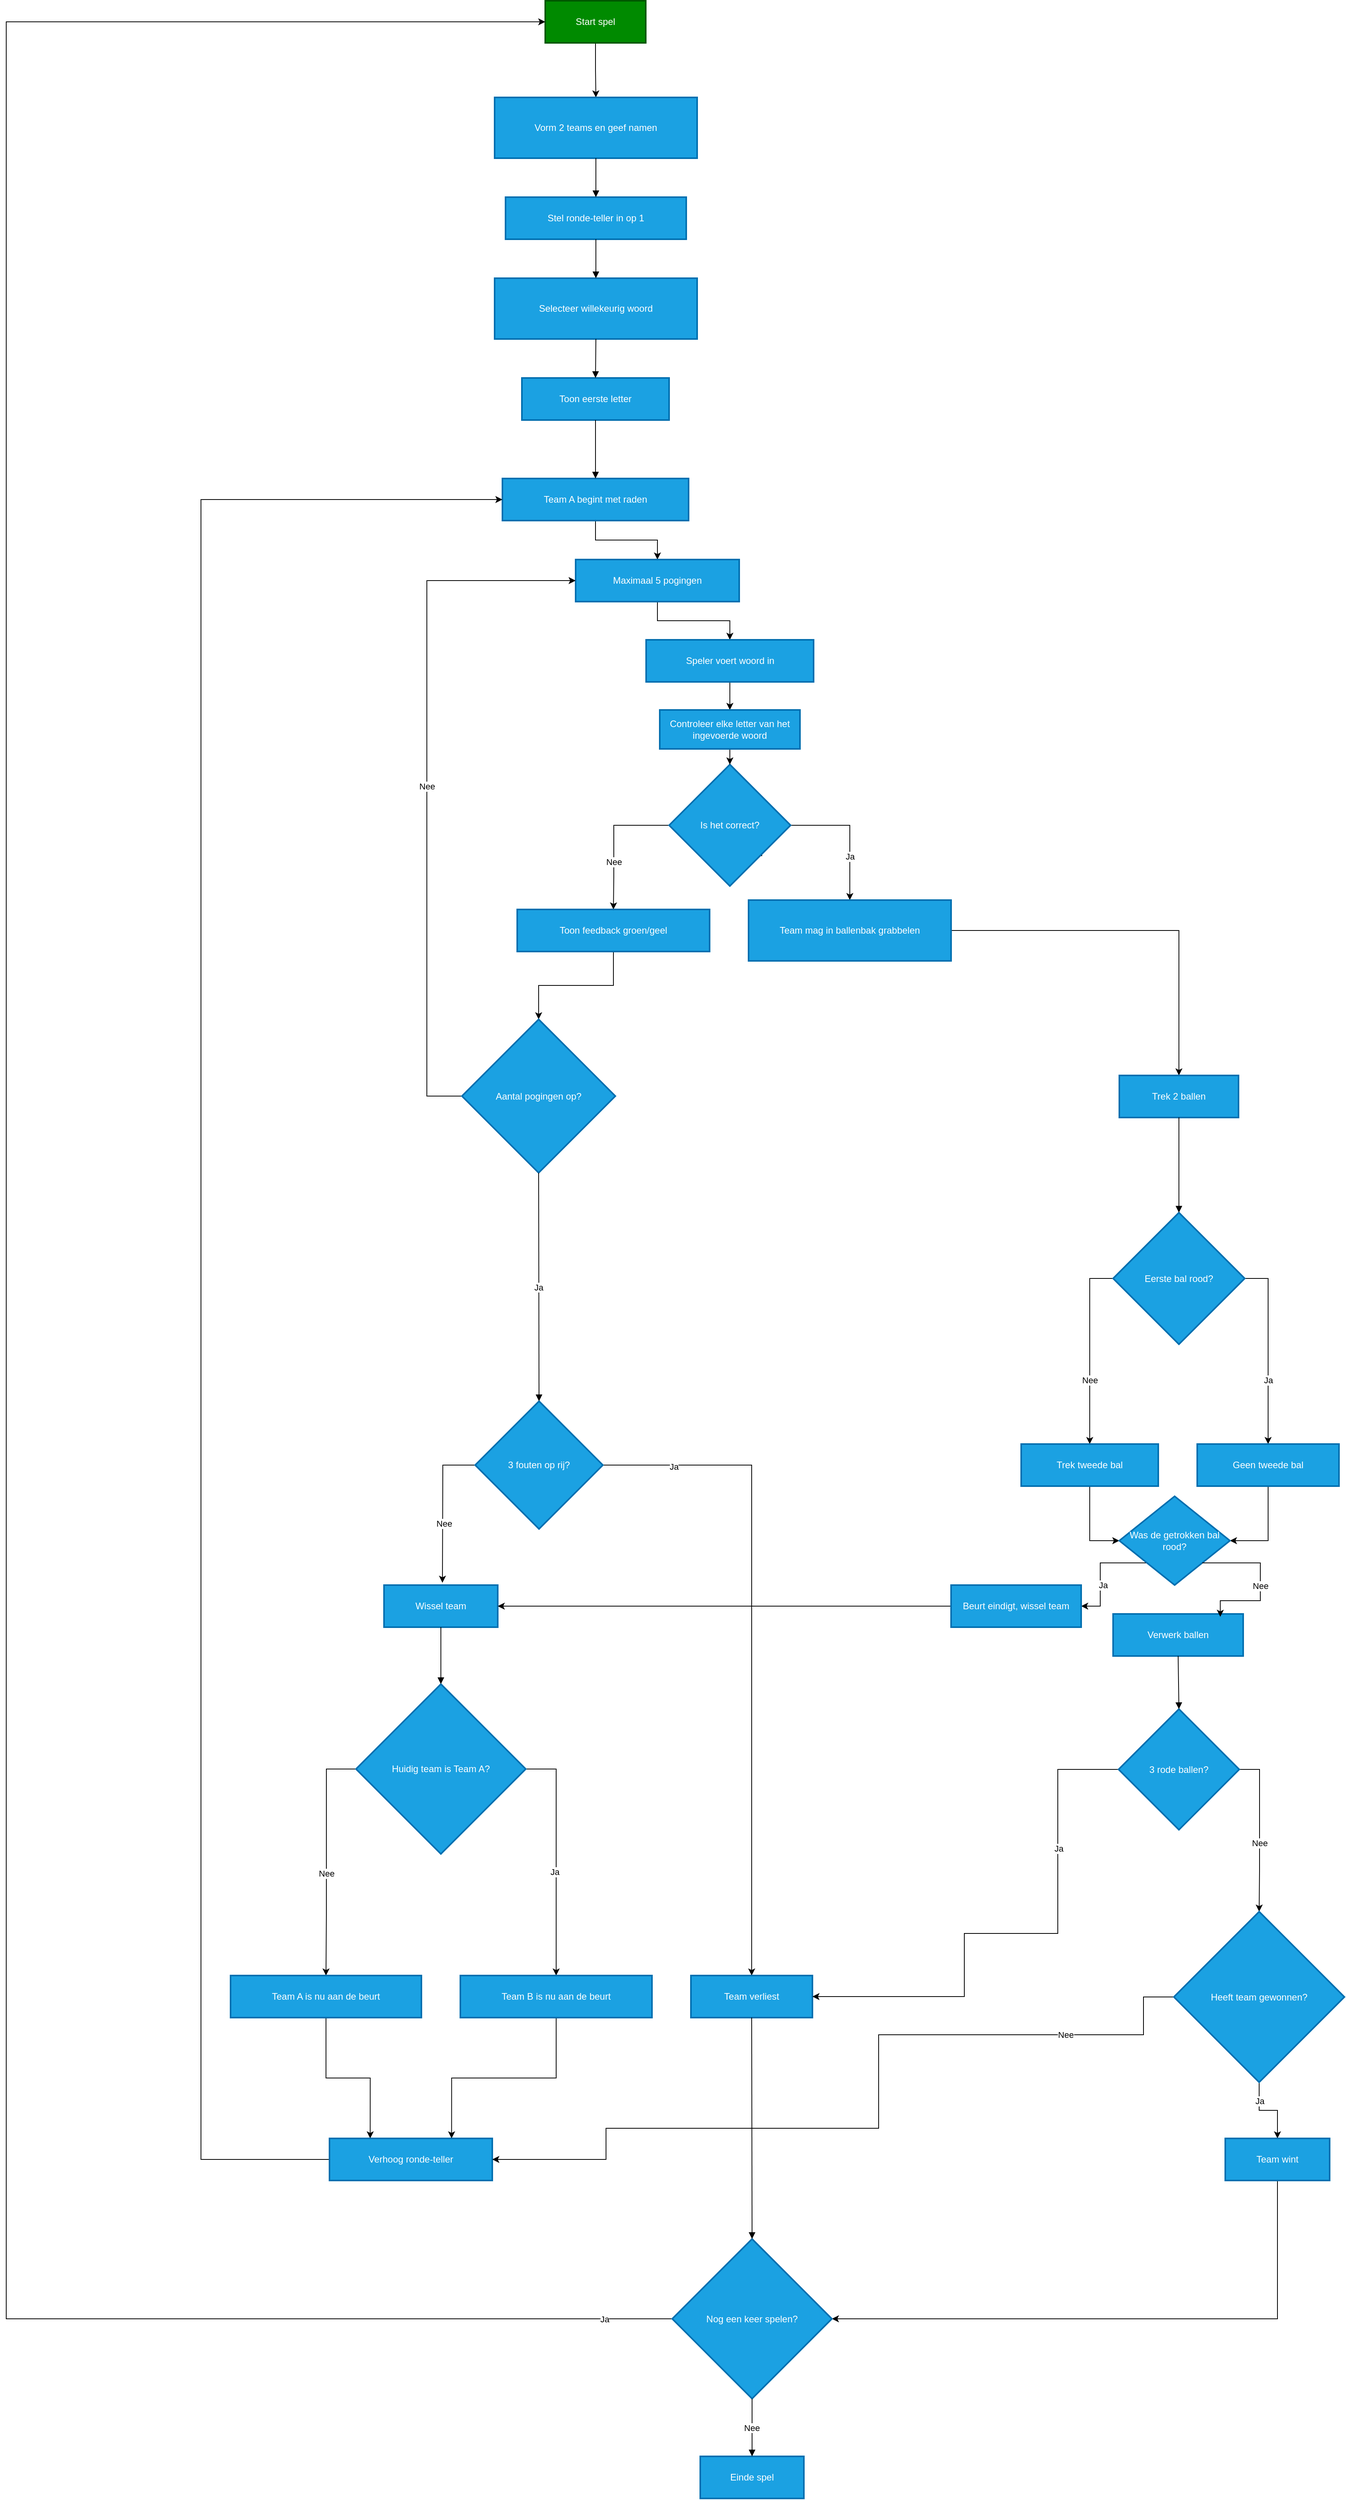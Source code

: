 <mxfile version="27.1.6">
  <diagram name="Pagina-1" id="VRjLG4jQv8QDYH_ADrdx">
    <mxGraphModel dx="4074" dy="3412" grid="1" gridSize="10" guides="1" tooltips="1" connect="1" arrows="1" fold="1" page="1" pageScale="1" pageWidth="827" pageHeight="1169" math="0" shadow="0">
      <root>
        <mxCell id="0" />
        <mxCell id="1" parent="0" />
        <mxCell id="CqXHPoV8kdmbGFH2dtoZ-67" value="Ja" style="curved=1;startArrow=none;endArrow=block;exitX=0;exitY=0.39;entryX=0;entryY=0.72;rounded=0;" parent="1" edge="1">
          <mxGeometry relative="1" as="geometry">
            <Array as="points">
              <mxPoint x="600" y="1839" />
              <mxPoint x="600" y="-461" />
            </Array>
            <mxPoint x="821" y="-501.12" as="targetPoint" />
          </mxGeometry>
        </mxCell>
        <mxCell id="CqXHPoV8kdmbGFH2dtoZ-133" value="" style="edgeStyle=orthogonalEdgeStyle;rounded=0;orthogonalLoop=1;jettySize=auto;html=1;" parent="1" source="CqXHPoV8kdmbGFH2dtoZ-68" target="CqXHPoV8kdmbGFH2dtoZ-69" edge="1">
          <mxGeometry relative="1" as="geometry" />
        </mxCell>
        <mxCell id="CqXHPoV8kdmbGFH2dtoZ-68" value="Start spel" style="whiteSpace=wrap;strokeWidth=2;fillColor=#008a00;fontColor=#ffffff;strokeColor=#005700;" parent="1" vertex="1">
          <mxGeometry x="1042" y="-1020" width="129" height="54" as="geometry" />
        </mxCell>
        <mxCell id="CqXHPoV8kdmbGFH2dtoZ-69" value="Vorm 2 teams en geef namen" style="whiteSpace=wrap;strokeWidth=2;fillColor=light-dark(#1BA1E2,#00B8C4);fontColor=#ffffff;strokeColor=light-dark(#006EAF,#004B52);" parent="1" vertex="1">
          <mxGeometry x="977" y="-896" width="260" height="78" as="geometry" />
        </mxCell>
        <mxCell id="CqXHPoV8kdmbGFH2dtoZ-70" value="Stel ronde-teller in op 1" style="whiteSpace=wrap;strokeWidth=2;fillColor=light-dark(#1BA1E2,#00B8C4);fontColor=#ffffff;strokeColor=light-dark(#006EAF,#004B52);" parent="1" vertex="1">
          <mxGeometry x="991" y="-768" width="232" height="54" as="geometry" />
        </mxCell>
        <mxCell id="CqXHPoV8kdmbGFH2dtoZ-71" value="Selecteer willekeurig woord" style="whiteSpace=wrap;strokeWidth=2;fillColor=light-dark(#1BA1E2,#00B8C4);fontColor=#ffffff;strokeColor=light-dark(#006EAF,#004B52);" parent="1" vertex="1">
          <mxGeometry x="977" y="-664" width="260" height="78" as="geometry" />
        </mxCell>
        <mxCell id="CqXHPoV8kdmbGFH2dtoZ-72" value="Toon eerste letter" style="whiteSpace=wrap;strokeWidth=2;fillColor=light-dark(#1BA1E2,#00B8C4);fontColor=#ffffff;strokeColor=light-dark(#006EAF,#004B52);" parent="1" vertex="1">
          <mxGeometry x="1012" y="-536" width="189" height="54" as="geometry" />
        </mxCell>
        <mxCell id="CqXHPoV8kdmbGFH2dtoZ-134" value="" style="edgeStyle=orthogonalEdgeStyle;rounded=0;orthogonalLoop=1;jettySize=auto;html=1;" parent="1" source="CqXHPoV8kdmbGFH2dtoZ-73" target="CqXHPoV8kdmbGFH2dtoZ-74" edge="1">
          <mxGeometry relative="1" as="geometry" />
        </mxCell>
        <mxCell id="CqXHPoV8kdmbGFH2dtoZ-73" value="Team A begint met raden" style="whiteSpace=wrap;strokeWidth=2;fillColor=light-dark(#1BA1E2,#00B8C4);fontColor=#ffffff;strokeColor=light-dark(#006EAF,#004B52);" parent="1" vertex="1">
          <mxGeometry x="987" y="-407" width="239" height="54" as="geometry" />
        </mxCell>
        <mxCell id="CqXHPoV8kdmbGFH2dtoZ-135" value="" style="edgeStyle=orthogonalEdgeStyle;rounded=0;orthogonalLoop=1;jettySize=auto;html=1;" parent="1" source="CqXHPoV8kdmbGFH2dtoZ-74" target="CqXHPoV8kdmbGFH2dtoZ-75" edge="1">
          <mxGeometry relative="1" as="geometry" />
        </mxCell>
        <mxCell id="CqXHPoV8kdmbGFH2dtoZ-74" value="Maximaal 5 pogingen" style="whiteSpace=wrap;strokeWidth=2;fillColor=light-dark(#1BA1E2,#00B8C4);fontColor=#ffffff;strokeColor=light-dark(#006EAF,#004B52);" parent="1" vertex="1">
          <mxGeometry x="1081" y="-303" width="210" height="54" as="geometry" />
        </mxCell>
        <mxCell id="YtyRzsvjCrmyd26-E2w6-6" style="edgeStyle=orthogonalEdgeStyle;rounded=0;orthogonalLoop=1;jettySize=auto;html=1;" edge="1" parent="1" source="CqXHPoV8kdmbGFH2dtoZ-75" target="YtyRzsvjCrmyd26-E2w6-1">
          <mxGeometry relative="1" as="geometry" />
        </mxCell>
        <mxCell id="CqXHPoV8kdmbGFH2dtoZ-75" value="Speler voert woord in" style="whiteSpace=wrap;strokeWidth=2;fillColor=light-dark(#1BA1E2,#00B8C4);fontColor=#ffffff;strokeColor=light-dark(#006EAF,#004B52);" parent="1" vertex="1">
          <mxGeometry x="1171.5" y="-200" width="215" height="54" as="geometry" />
        </mxCell>
        <mxCell id="CqXHPoV8kdmbGFH2dtoZ-137" style="edgeStyle=orthogonalEdgeStyle;rounded=0;orthogonalLoop=1;jettySize=auto;html=1;exitX=1;exitY=1;exitDx=0;exitDy=0;" parent="1" source="CqXHPoV8kdmbGFH2dtoZ-76" target="CqXHPoV8kdmbGFH2dtoZ-77" edge="1">
          <mxGeometry relative="1" as="geometry">
            <Array as="points">
              <mxPoint x="1320" y="77" />
              <mxPoint x="1320" y="38" />
              <mxPoint x="1433" y="38" />
            </Array>
          </mxGeometry>
        </mxCell>
        <mxCell id="CqXHPoV8kdmbGFH2dtoZ-138" value="&lt;font style=&quot;vertical-align: inherit;&quot;&gt;&lt;font style=&quot;vertical-align: inherit;&quot;&gt;Ja&lt;/font&gt;&lt;/font&gt;" style="edgeLabel;html=1;align=center;verticalAlign=middle;resizable=0;points=[];" parent="CqXHPoV8kdmbGFH2dtoZ-137" vertex="1" connectable="0">
          <mxGeometry x="0.344" y="-2" relative="1" as="geometry">
            <mxPoint x="2" y="26" as="offset" />
          </mxGeometry>
        </mxCell>
        <mxCell id="CqXHPoV8kdmbGFH2dtoZ-139" style="edgeStyle=orthogonalEdgeStyle;rounded=0;orthogonalLoop=1;jettySize=auto;html=1;entryX=0.5;entryY=0;entryDx=0;entryDy=0;" parent="1" source="CqXHPoV8kdmbGFH2dtoZ-76" target="CqXHPoV8kdmbGFH2dtoZ-78" edge="1">
          <mxGeometry relative="1" as="geometry">
            <Array as="points">
              <mxPoint x="1130" y="38" />
              <mxPoint x="1130" y="104" />
            </Array>
          </mxGeometry>
        </mxCell>
        <mxCell id="CqXHPoV8kdmbGFH2dtoZ-140" value="&lt;font style=&quot;vertical-align: inherit;&quot;&gt;&lt;font style=&quot;vertical-align: inherit;&quot;&gt;Nee&lt;/font&gt;&lt;/font&gt;" style="edgeLabel;html=1;align=center;verticalAlign=middle;resizable=0;points=[];" parent="CqXHPoV8kdmbGFH2dtoZ-139" vertex="1" connectable="0">
          <mxGeometry x="0.5" y="1" relative="1" as="geometry">
            <mxPoint x="-1" y="-17" as="offset" />
          </mxGeometry>
        </mxCell>
        <mxCell id="CqXHPoV8kdmbGFH2dtoZ-76" value="Is het correct?" style="rhombus;strokeWidth=2;whiteSpace=wrap;fillColor=#1ba1e2;fontColor=#ffffff;strokeColor=#006EAF;" parent="1" vertex="1">
          <mxGeometry x="1201" y="-40" width="156" height="156" as="geometry" />
        </mxCell>
        <mxCell id="CqXHPoV8kdmbGFH2dtoZ-142" style="edgeStyle=orthogonalEdgeStyle;rounded=0;orthogonalLoop=1;jettySize=auto;html=1;" parent="1" source="CqXHPoV8kdmbGFH2dtoZ-77" target="CqXHPoV8kdmbGFH2dtoZ-87" edge="1">
          <mxGeometry relative="1" as="geometry" />
        </mxCell>
        <mxCell id="CqXHPoV8kdmbGFH2dtoZ-77" value="Team mag in ballenbak grabbelen" style="whiteSpace=wrap;strokeWidth=2;fillColor=light-dark(#1BA1E2,#00B8C4);fontColor=#ffffff;strokeColor=light-dark(#006EAF,#004B52);" parent="1" vertex="1">
          <mxGeometry x="1303" y="134" width="260" height="78" as="geometry" />
        </mxCell>
        <mxCell id="CqXHPoV8kdmbGFH2dtoZ-143" style="edgeStyle=orthogonalEdgeStyle;rounded=0;orthogonalLoop=1;jettySize=auto;html=1;entryX=0.5;entryY=0;entryDx=0;entryDy=0;" parent="1" source="CqXHPoV8kdmbGFH2dtoZ-78" target="CqXHPoV8kdmbGFH2dtoZ-79" edge="1">
          <mxGeometry relative="1" as="geometry" />
        </mxCell>
        <mxCell id="CqXHPoV8kdmbGFH2dtoZ-78" value="Toon feedback groen/geel" style="whiteSpace=wrap;strokeWidth=2;fillColor=light-dark(#1BA1E2,#00B8C4);fontColor=#ffffff;strokeColor=light-dark(#006EAF,#004B52);" parent="1" vertex="1">
          <mxGeometry x="1006" y="146" width="247" height="54" as="geometry" />
        </mxCell>
        <mxCell id="CqXHPoV8kdmbGFH2dtoZ-144" style="edgeStyle=orthogonalEdgeStyle;rounded=0;orthogonalLoop=1;jettySize=auto;html=1;entryX=0;entryY=0.5;entryDx=0;entryDy=0;exitX=0;exitY=0.5;exitDx=0;exitDy=0;" parent="1" source="CqXHPoV8kdmbGFH2dtoZ-79" target="CqXHPoV8kdmbGFH2dtoZ-74" edge="1">
          <mxGeometry relative="1" as="geometry">
            <mxPoint x="930" y="380" as="sourcePoint" />
            <Array as="points">
              <mxPoint x="890" y="385" />
              <mxPoint x="890" y="-276" />
            </Array>
          </mxGeometry>
        </mxCell>
        <mxCell id="CqXHPoV8kdmbGFH2dtoZ-145" value="&lt;font style=&quot;vertical-align: inherit;&quot;&gt;&lt;font style=&quot;vertical-align: inherit;&quot;&gt;Nee&lt;/font&gt;&lt;/font&gt;" style="edgeLabel;html=1;align=center;verticalAlign=middle;resizable=0;points=[];" parent="CqXHPoV8kdmbGFH2dtoZ-144" vertex="1" connectable="0">
          <mxGeometry x="-0.013" relative="1" as="geometry">
            <mxPoint as="offset" />
          </mxGeometry>
        </mxCell>
        <mxCell id="CqXHPoV8kdmbGFH2dtoZ-79" value="Aantal pogingen op?" style="rhombus;strokeWidth=2;whiteSpace=wrap;fillColor=#1ba1e2;fontColor=#ffffff;strokeColor=#006EAF;" parent="1" vertex="1">
          <mxGeometry x="935" y="287" width="197" height="197" as="geometry" />
        </mxCell>
        <mxCell id="CqXHPoV8kdmbGFH2dtoZ-161" style="edgeStyle=orthogonalEdgeStyle;rounded=0;orthogonalLoop=1;jettySize=auto;html=1;entryX=0.5;entryY=0;entryDx=0;entryDy=0;" parent="1" source="CqXHPoV8kdmbGFH2dtoZ-80" target="CqXHPoV8kdmbGFH2dtoZ-81" edge="1">
          <mxGeometry relative="1" as="geometry" />
        </mxCell>
        <mxCell id="CqXHPoV8kdmbGFH2dtoZ-162" value="Ja" style="edgeLabel;html=1;align=center;verticalAlign=middle;resizable=0;points=[];" parent="CqXHPoV8kdmbGFH2dtoZ-161" vertex="1" connectable="0">
          <mxGeometry x="-0.786" y="-2" relative="1" as="geometry">
            <mxPoint as="offset" />
          </mxGeometry>
        </mxCell>
        <mxCell id="CqXHPoV8kdmbGFH2dtoZ-163" style="edgeStyle=orthogonalEdgeStyle;rounded=0;orthogonalLoop=1;jettySize=auto;html=1;" parent="1" source="CqXHPoV8kdmbGFH2dtoZ-80" edge="1">
          <mxGeometry relative="1" as="geometry">
            <mxPoint x="910" y="1010" as="targetPoint" />
          </mxGeometry>
        </mxCell>
        <mxCell id="CqXHPoV8kdmbGFH2dtoZ-164" value="Nee" style="edgeLabel;html=1;align=center;verticalAlign=middle;resizable=0;points=[];" parent="CqXHPoV8kdmbGFH2dtoZ-163" vertex="1" connectable="0">
          <mxGeometry x="0.205" y="1" relative="1" as="geometry">
            <mxPoint as="offset" />
          </mxGeometry>
        </mxCell>
        <mxCell id="CqXHPoV8kdmbGFH2dtoZ-80" value="3 fouten op rij?" style="rhombus;strokeWidth=2;whiteSpace=wrap;fillColor=#1ba1e2;fontColor=#ffffff;strokeColor=#006EAF;" parent="1" vertex="1">
          <mxGeometry x="952" y="777" width="164" height="164" as="geometry" />
        </mxCell>
        <mxCell id="CqXHPoV8kdmbGFH2dtoZ-81" value="Team verliest" style="whiteSpace=wrap;strokeWidth=2;fillColor=light-dark(#1BA1E2,#00B8C4);fontColor=#ffffff;strokeColor=light-dark(#006EAF,#004B52);" parent="1" vertex="1">
          <mxGeometry x="1229" y="1514" width="156" height="54" as="geometry" />
        </mxCell>
        <mxCell id="CqXHPoV8kdmbGFH2dtoZ-82" value="Wissel team" style="whiteSpace=wrap;strokeWidth=2;fillColor=light-dark(#1BA1E2,#00B8C4);fontColor=#ffffff;strokeColor=light-dark(#006EAF,#004B52);" parent="1" vertex="1">
          <mxGeometry x="835" y="1013" width="146" height="54" as="geometry" />
        </mxCell>
        <mxCell id="CqXHPoV8kdmbGFH2dtoZ-165" style="edgeStyle=orthogonalEdgeStyle;rounded=0;orthogonalLoop=1;jettySize=auto;html=1;" parent="1" source="CqXHPoV8kdmbGFH2dtoZ-83" target="CqXHPoV8kdmbGFH2dtoZ-84" edge="1">
          <mxGeometry relative="1" as="geometry">
            <Array as="points">
              <mxPoint x="1056" y="1249" />
            </Array>
          </mxGeometry>
        </mxCell>
        <mxCell id="CqXHPoV8kdmbGFH2dtoZ-166" value="Ja" style="edgeLabel;html=1;align=center;verticalAlign=middle;resizable=0;points=[];" parent="CqXHPoV8kdmbGFH2dtoZ-165" vertex="1" connectable="0">
          <mxGeometry x="0.121" y="-2" relative="1" as="geometry">
            <mxPoint as="offset" />
          </mxGeometry>
        </mxCell>
        <mxCell id="CqXHPoV8kdmbGFH2dtoZ-167" style="edgeStyle=orthogonalEdgeStyle;rounded=0;orthogonalLoop=1;jettySize=auto;html=1;entryX=0.5;entryY=0;entryDx=0;entryDy=0;" parent="1" source="CqXHPoV8kdmbGFH2dtoZ-83" target="CqXHPoV8kdmbGFH2dtoZ-85" edge="1">
          <mxGeometry relative="1" as="geometry">
            <Array as="points">
              <mxPoint x="761" y="1249" />
              <mxPoint x="761" y="1436" />
            </Array>
          </mxGeometry>
        </mxCell>
        <mxCell id="CqXHPoV8kdmbGFH2dtoZ-168" value="Nee" style="edgeLabel;html=1;align=center;verticalAlign=middle;resizable=0;points=[];" parent="CqXHPoV8kdmbGFH2dtoZ-167" vertex="1" connectable="0">
          <mxGeometry x="0.129" relative="1" as="geometry">
            <mxPoint as="offset" />
          </mxGeometry>
        </mxCell>
        <mxCell id="CqXHPoV8kdmbGFH2dtoZ-83" value="Huidig team is Team A?" style="rhombus;strokeWidth=2;whiteSpace=wrap;fillColor=#1ba1e2;fontColor=#ffffff;strokeColor=#006EAF;" parent="1" vertex="1">
          <mxGeometry x="799" y="1140" width="218" height="218" as="geometry" />
        </mxCell>
        <mxCell id="CqXHPoV8kdmbGFH2dtoZ-171" style="edgeStyle=orthogonalEdgeStyle;rounded=0;orthogonalLoop=1;jettySize=auto;html=1;entryX=0.75;entryY=0;entryDx=0;entryDy=0;" parent="1" source="CqXHPoV8kdmbGFH2dtoZ-84" target="CqXHPoV8kdmbGFH2dtoZ-86" edge="1">
          <mxGeometry relative="1" as="geometry" />
        </mxCell>
        <mxCell id="CqXHPoV8kdmbGFH2dtoZ-84" value="Team B is nu aan de beurt" style="whiteSpace=wrap;strokeWidth=2;fillColor=light-dark(#1BA1E2,#00B8C4);fontColor=#ffffff;strokeColor=light-dark(#006EAF,#004B52);" parent="1" vertex="1">
          <mxGeometry x="933" y="1514" width="246" height="54" as="geometry" />
        </mxCell>
        <mxCell id="CqXHPoV8kdmbGFH2dtoZ-172" style="edgeStyle=orthogonalEdgeStyle;rounded=0;orthogonalLoop=1;jettySize=auto;html=1;entryX=0.25;entryY=0;entryDx=0;entryDy=0;" parent="1" source="CqXHPoV8kdmbGFH2dtoZ-85" target="CqXHPoV8kdmbGFH2dtoZ-86" edge="1">
          <mxGeometry relative="1" as="geometry" />
        </mxCell>
        <mxCell id="CqXHPoV8kdmbGFH2dtoZ-85" value="Team A is nu aan de beurt" style="whiteSpace=wrap;strokeWidth=2;fillColor=light-dark(#1BA1E2,#00B8C4);fontColor=#ffffff;strokeColor=light-dark(#006EAF,#004B52);" parent="1" vertex="1">
          <mxGeometry x="638" y="1514" width="245" height="54" as="geometry" />
        </mxCell>
        <mxCell id="CqXHPoV8kdmbGFH2dtoZ-173" style="edgeStyle=orthogonalEdgeStyle;rounded=0;orthogonalLoop=1;jettySize=auto;html=1;exitX=0;exitY=0.5;exitDx=0;exitDy=0;entryX=0;entryY=0.5;entryDx=0;entryDy=0;" parent="1" source="CqXHPoV8kdmbGFH2dtoZ-86" target="CqXHPoV8kdmbGFH2dtoZ-73" edge="1">
          <mxGeometry relative="1" as="geometry">
            <Array as="points">
              <mxPoint x="600" y="1750" />
              <mxPoint x="600" y="-380" />
            </Array>
          </mxGeometry>
        </mxCell>
        <mxCell id="CqXHPoV8kdmbGFH2dtoZ-86" value="Verhoog ronde-teller" style="whiteSpace=wrap;strokeWidth=2;fillColor=light-dark(#1BA1E2,#00B8C4);fontColor=#ffffff;strokeColor=light-dark(#006EAF,#004B52);" parent="1" vertex="1">
          <mxGeometry x="765" y="1723" width="209" height="54" as="geometry" />
        </mxCell>
        <mxCell id="CqXHPoV8kdmbGFH2dtoZ-87" value="Trek 2 ballen" style="whiteSpace=wrap;strokeWidth=2;fillColor=light-dark(#1BA1E2,#00B8C4);fontColor=#ffffff;strokeColor=light-dark(#006EAF,#004B52);" parent="1" vertex="1">
          <mxGeometry x="1779" y="359" width="153" height="54" as="geometry" />
        </mxCell>
        <mxCell id="CqXHPoV8kdmbGFH2dtoZ-146" style="edgeStyle=orthogonalEdgeStyle;rounded=0;orthogonalLoop=1;jettySize=auto;html=1;entryX=0.5;entryY=0;entryDx=0;entryDy=0;" parent="1" source="CqXHPoV8kdmbGFH2dtoZ-88" target="CqXHPoV8kdmbGFH2dtoZ-89" edge="1">
          <mxGeometry relative="1" as="geometry">
            <Array as="points">
              <mxPoint x="1970" y="620" />
            </Array>
          </mxGeometry>
        </mxCell>
        <mxCell id="CqXHPoV8kdmbGFH2dtoZ-147" value="&lt;font style=&quot;vertical-align: inherit;&quot;&gt;&lt;font style=&quot;vertical-align: inherit;&quot;&gt;Ja&lt;/font&gt;&lt;/font&gt;" style="edgeLabel;html=1;align=center;verticalAlign=middle;resizable=0;points=[];" parent="CqXHPoV8kdmbGFH2dtoZ-146" vertex="1" connectable="0">
          <mxGeometry x="0.035" y="-1" relative="1" as="geometry">
            <mxPoint x="1" y="35" as="offset" />
          </mxGeometry>
        </mxCell>
        <mxCell id="CqXHPoV8kdmbGFH2dtoZ-148" style="edgeStyle=orthogonalEdgeStyle;rounded=0;orthogonalLoop=1;jettySize=auto;html=1;exitX=0;exitY=0.5;exitDx=0;exitDy=0;entryX=0.5;entryY=0;entryDx=0;entryDy=0;" parent="1" source="CqXHPoV8kdmbGFH2dtoZ-88" target="CqXHPoV8kdmbGFH2dtoZ-90" edge="1">
          <mxGeometry relative="1" as="geometry" />
        </mxCell>
        <mxCell id="CqXHPoV8kdmbGFH2dtoZ-149" value="&lt;font style=&quot;vertical-align: inherit;&quot;&gt;&lt;font style=&quot;vertical-align: inherit;&quot;&gt;Nee&lt;/font&gt;&lt;/font&gt;" style="edgeLabel;html=1;align=center;verticalAlign=middle;resizable=0;points=[];" parent="CqXHPoV8kdmbGFH2dtoZ-148" vertex="1" connectable="0">
          <mxGeometry x="0.324" relative="1" as="geometry">
            <mxPoint as="offset" />
          </mxGeometry>
        </mxCell>
        <mxCell id="CqXHPoV8kdmbGFH2dtoZ-88" value="Eerste bal rood?" style="rhombus;strokeWidth=2;whiteSpace=wrap;fillColor=#1ba1e2;fontColor=#ffffff;strokeColor=#006EAF;" parent="1" vertex="1">
          <mxGeometry x="1771" y="535" width="169" height="169" as="geometry" />
        </mxCell>
        <mxCell id="YtyRzsvjCrmyd26-E2w6-9" style="edgeStyle=orthogonalEdgeStyle;rounded=0;orthogonalLoop=1;jettySize=auto;html=1;entryX=1;entryY=0.5;entryDx=0;entryDy=0;" edge="1" parent="1" source="CqXHPoV8kdmbGFH2dtoZ-89" target="YtyRzsvjCrmyd26-E2w6-8">
          <mxGeometry relative="1" as="geometry" />
        </mxCell>
        <mxCell id="CqXHPoV8kdmbGFH2dtoZ-89" value="Geen tweede bal" style="whiteSpace=wrap;strokeWidth=2;fillColor=light-dark(#1BA1E2,#00B8C4);fontColor=#ffffff;strokeColor=light-dark(#006EAF,#004B52);" parent="1" vertex="1">
          <mxGeometry x="1879" y="832" width="182" height="54" as="geometry" />
        </mxCell>
        <mxCell id="YtyRzsvjCrmyd26-E2w6-10" style="edgeStyle=orthogonalEdgeStyle;rounded=0;orthogonalLoop=1;jettySize=auto;html=1;entryX=0;entryY=0.5;entryDx=0;entryDy=0;" edge="1" parent="1" source="CqXHPoV8kdmbGFH2dtoZ-90" target="YtyRzsvjCrmyd26-E2w6-8">
          <mxGeometry relative="1" as="geometry" />
        </mxCell>
        <mxCell id="CqXHPoV8kdmbGFH2dtoZ-90" value="Trek tweede bal" style="whiteSpace=wrap;strokeWidth=2;fillColor=light-dark(#1BA1E2,#00B8C4);fontColor=#ffffff;strokeColor=light-dark(#006EAF,#004B52);" parent="1" vertex="1">
          <mxGeometry x="1653" y="832" width="176" height="54" as="geometry" />
        </mxCell>
        <mxCell id="CqXHPoV8kdmbGFH2dtoZ-91" value="Verwerk ballen" style="whiteSpace=wrap;strokeWidth=2;fillColor=light-dark(#1BA1E2,#00B8C4);fontColor=#ffffff;strokeColor=light-dark(#006EAF,#004B52);" parent="1" vertex="1">
          <mxGeometry x="1771" y="1050" width="167" height="54" as="geometry" />
        </mxCell>
        <mxCell id="CqXHPoV8kdmbGFH2dtoZ-152" style="edgeStyle=orthogonalEdgeStyle;rounded=0;orthogonalLoop=1;jettySize=auto;html=1;entryX=0.5;entryY=0;entryDx=0;entryDy=0;" parent="1" source="CqXHPoV8kdmbGFH2dtoZ-92" target="CqXHPoV8kdmbGFH2dtoZ-93" edge="1">
          <mxGeometry relative="1" as="geometry">
            <Array as="points">
              <mxPoint x="1959" y="1250" />
              <mxPoint x="1959" y="1380" />
            </Array>
          </mxGeometry>
        </mxCell>
        <mxCell id="CqXHPoV8kdmbGFH2dtoZ-153" value="&lt;font style=&quot;vertical-align: inherit;&quot;&gt;&lt;font style=&quot;vertical-align: inherit;&quot;&gt;Nee&lt;/font&gt;&lt;/font&gt;" style="edgeLabel;html=1;align=center;verticalAlign=middle;resizable=0;points=[];" parent="CqXHPoV8kdmbGFH2dtoZ-152" vertex="1" connectable="0">
          <mxGeometry x="0.152" relative="1" as="geometry">
            <mxPoint as="offset" />
          </mxGeometry>
        </mxCell>
        <mxCell id="CqXHPoV8kdmbGFH2dtoZ-159" style="edgeStyle=orthogonalEdgeStyle;rounded=0;orthogonalLoop=1;jettySize=auto;html=1;entryX=1;entryY=0.5;entryDx=0;entryDy=0;" parent="1" source="CqXHPoV8kdmbGFH2dtoZ-92" target="CqXHPoV8kdmbGFH2dtoZ-81" edge="1">
          <mxGeometry relative="1" as="geometry">
            <Array as="points">
              <mxPoint x="1700" y="1249" />
              <mxPoint x="1700" y="1460" />
              <mxPoint x="1580" y="1460" />
              <mxPoint x="1580" y="1541" />
            </Array>
          </mxGeometry>
        </mxCell>
        <mxCell id="CqXHPoV8kdmbGFH2dtoZ-160" value="Ja" style="edgeLabel;html=1;align=center;verticalAlign=middle;resizable=0;points=[];" parent="CqXHPoV8kdmbGFH2dtoZ-159" vertex="1" connectable="0">
          <mxGeometry x="-0.476" y="1" relative="1" as="geometry">
            <mxPoint as="offset" />
          </mxGeometry>
        </mxCell>
        <mxCell id="CqXHPoV8kdmbGFH2dtoZ-92" value="3 rode ballen?" style="rhombus;strokeWidth=2;whiteSpace=wrap;fillColor=#1ba1e2;fontColor=#ffffff;strokeColor=#006EAF;" parent="1" vertex="1">
          <mxGeometry x="1778" y="1172" width="155" height="155" as="geometry" />
        </mxCell>
        <mxCell id="CqXHPoV8kdmbGFH2dtoZ-154" style="edgeStyle=orthogonalEdgeStyle;rounded=0;orthogonalLoop=1;jettySize=auto;html=1;" parent="1" source="CqXHPoV8kdmbGFH2dtoZ-93" target="CqXHPoV8kdmbGFH2dtoZ-94" edge="1">
          <mxGeometry relative="1" as="geometry" />
        </mxCell>
        <mxCell id="CqXHPoV8kdmbGFH2dtoZ-155" value="&lt;font style=&quot;vertical-align: inherit;&quot;&gt;&lt;font style=&quot;vertical-align: inherit;&quot;&gt;Ja&lt;/font&gt;&lt;/font&gt;" style="edgeLabel;html=1;align=center;verticalAlign=middle;resizable=0;points=[];" parent="CqXHPoV8kdmbGFH2dtoZ-154" vertex="1" connectable="0">
          <mxGeometry x="-0.512" relative="1" as="geometry">
            <mxPoint as="offset" />
          </mxGeometry>
        </mxCell>
        <mxCell id="CqXHPoV8kdmbGFH2dtoZ-156" style="edgeStyle=orthogonalEdgeStyle;rounded=0;orthogonalLoop=1;jettySize=auto;html=1;entryX=1;entryY=0.5;entryDx=0;entryDy=0;strokeColor=default;exitX=0;exitY=0.5;exitDx=0;exitDy=0;" parent="1" source="CqXHPoV8kdmbGFH2dtoZ-93" target="CqXHPoV8kdmbGFH2dtoZ-86" edge="1">
          <mxGeometry relative="1" as="geometry">
            <Array as="points">
              <mxPoint x="1810" y="1541" />
              <mxPoint x="1810" y="1590" />
              <mxPoint x="1470" y="1590" />
              <mxPoint x="1470" y="1710" />
              <mxPoint x="1120" y="1710" />
              <mxPoint x="1120" y="1750" />
            </Array>
          </mxGeometry>
        </mxCell>
        <mxCell id="CqXHPoV8kdmbGFH2dtoZ-157" value="Nee" style="edgeLabel;html=1;align=center;verticalAlign=middle;resizable=0;points=[];" parent="CqXHPoV8kdmbGFH2dtoZ-156" vertex="1" connectable="0">
          <mxGeometry x="0.133" y="1" relative="1" as="geometry">
            <mxPoint x="306" y="-121" as="offset" />
          </mxGeometry>
        </mxCell>
        <mxCell id="CqXHPoV8kdmbGFH2dtoZ-93" value="Heeft team gewonnen?" style="rhombus;strokeWidth=2;whiteSpace=wrap;fillColor=#1ba1e2;fontColor=#ffffff;strokeColor=#006EAF;" parent="1" vertex="1">
          <mxGeometry x="1849" y="1432" width="219" height="219" as="geometry" />
        </mxCell>
        <mxCell id="CqXHPoV8kdmbGFH2dtoZ-158" style="edgeStyle=orthogonalEdgeStyle;rounded=0;orthogonalLoop=1;jettySize=auto;html=1;entryX=1;entryY=0.5;entryDx=0;entryDy=0;" parent="1" source="CqXHPoV8kdmbGFH2dtoZ-94" target="CqXHPoV8kdmbGFH2dtoZ-95" edge="1">
          <mxGeometry relative="1" as="geometry">
            <Array as="points">
              <mxPoint x="1982" y="1955" />
            </Array>
          </mxGeometry>
        </mxCell>
        <mxCell id="CqXHPoV8kdmbGFH2dtoZ-94" value="Team wint" style="whiteSpace=wrap;strokeWidth=2;fillColor=light-dark(#1BA1E2,#00B8C4);fontColor=#ffffff;strokeColor=light-dark(#006EAF,#004B52);" parent="1" vertex="1">
          <mxGeometry x="1915" y="1723" width="134" height="54" as="geometry" />
        </mxCell>
        <mxCell id="CqXHPoV8kdmbGFH2dtoZ-169" style="edgeStyle=orthogonalEdgeStyle;rounded=0;orthogonalLoop=1;jettySize=auto;html=1;exitX=0;exitY=0.5;exitDx=0;exitDy=0;entryX=0;entryY=0.5;entryDx=0;entryDy=0;" parent="1" source="CqXHPoV8kdmbGFH2dtoZ-95" target="CqXHPoV8kdmbGFH2dtoZ-68" edge="1">
          <mxGeometry relative="1" as="geometry">
            <Array as="points">
              <mxPoint x="350" y="1955" />
              <mxPoint x="350" y="-993" />
            </Array>
          </mxGeometry>
        </mxCell>
        <mxCell id="CqXHPoV8kdmbGFH2dtoZ-170" value="Ja" style="edgeLabel;html=1;align=center;verticalAlign=middle;resizable=0;points=[];" parent="CqXHPoV8kdmbGFH2dtoZ-169" vertex="1" connectable="0">
          <mxGeometry x="-0.961" relative="1" as="geometry">
            <mxPoint as="offset" />
          </mxGeometry>
        </mxCell>
        <mxCell id="CqXHPoV8kdmbGFH2dtoZ-95" value="Nog een keer spelen?" style="rhombus;strokeWidth=2;whiteSpace=wrap;fillColor=#1ba1e2;fontColor=#ffffff;strokeColor=#006EAF;" parent="1" vertex="1">
          <mxGeometry x="1205" y="1852" width="205" height="205" as="geometry" />
        </mxCell>
        <mxCell id="CqXHPoV8kdmbGFH2dtoZ-96" value="Einde spel" style="whiteSpace=wrap;strokeWidth=2;fillColor=light-dark(#1BA1E2,#FF9281);fontColor=#ffffff;strokeColor=light-dark(#006EAF,#A65F55);" parent="1" vertex="1">
          <mxGeometry x="1241" y="2131" width="133" height="54" as="geometry" />
        </mxCell>
        <mxCell id="CqXHPoV8kdmbGFH2dtoZ-98" value="" style="curved=1;startArrow=none;endArrow=block;exitX=0.5;exitY=1;entryX=0.5;entryY=0;rounded=0;" parent="1" source="CqXHPoV8kdmbGFH2dtoZ-69" target="CqXHPoV8kdmbGFH2dtoZ-70" edge="1">
          <mxGeometry relative="1" as="geometry">
            <Array as="points" />
          </mxGeometry>
        </mxCell>
        <mxCell id="CqXHPoV8kdmbGFH2dtoZ-99" value="" style="curved=1;startArrow=none;endArrow=block;exitX=0.5;exitY=1;entryX=0.5;entryY=0;rounded=0;" parent="1" source="CqXHPoV8kdmbGFH2dtoZ-70" target="CqXHPoV8kdmbGFH2dtoZ-71" edge="1">
          <mxGeometry relative="1" as="geometry">
            <Array as="points" />
          </mxGeometry>
        </mxCell>
        <mxCell id="CqXHPoV8kdmbGFH2dtoZ-100" value="" style="curved=1;startArrow=none;endArrow=block;exitX=0.5;exitY=1;entryX=0.5;entryY=0;rounded=0;" parent="1" source="CqXHPoV8kdmbGFH2dtoZ-71" target="CqXHPoV8kdmbGFH2dtoZ-72" edge="1">
          <mxGeometry relative="1" as="geometry">
            <Array as="points" />
          </mxGeometry>
        </mxCell>
        <mxCell id="CqXHPoV8kdmbGFH2dtoZ-101" value="" style="curved=1;startArrow=none;endArrow=block;exitX=0.5;exitY=1;entryX=0.5;entryY=0;rounded=0;" parent="1" source="CqXHPoV8kdmbGFH2dtoZ-72" target="CqXHPoV8kdmbGFH2dtoZ-73" edge="1">
          <mxGeometry relative="1" as="geometry">
            <Array as="points" />
          </mxGeometry>
        </mxCell>
        <mxCell id="CqXHPoV8kdmbGFH2dtoZ-109" value="Ja" style="curved=1;startArrow=none;endArrow=block;exitX=0.5;exitY=1;entryX=0.5;entryY=0;rounded=0;" parent="1" source="CqXHPoV8kdmbGFH2dtoZ-79" target="CqXHPoV8kdmbGFH2dtoZ-80" edge="1">
          <mxGeometry relative="1" as="geometry">
            <Array as="points" />
          </mxGeometry>
        </mxCell>
        <mxCell id="CqXHPoV8kdmbGFH2dtoZ-112" value="" style="curved=1;startArrow=none;endArrow=block;exitX=0.5;exitY=1.01;entryX=0.5;entryY=0;rounded=0;" parent="1" source="CqXHPoV8kdmbGFH2dtoZ-82" target="CqXHPoV8kdmbGFH2dtoZ-83" edge="1">
          <mxGeometry relative="1" as="geometry">
            <Array as="points" />
          </mxGeometry>
        </mxCell>
        <mxCell id="CqXHPoV8kdmbGFH2dtoZ-119" value="" style="curved=1;startArrow=none;endArrow=block;exitX=0.5;exitY=1;entryX=0.5;entryY=0;rounded=0;" parent="1" source="CqXHPoV8kdmbGFH2dtoZ-87" target="CqXHPoV8kdmbGFH2dtoZ-88" edge="1">
          <mxGeometry relative="1" as="geometry">
            <Array as="points" />
          </mxGeometry>
        </mxCell>
        <mxCell id="CqXHPoV8kdmbGFH2dtoZ-124" value="" style="curved=1;startArrow=none;endArrow=block;exitX=0.5;exitY=1.01;entryX=0.5;entryY=0;rounded=0;" parent="1" source="CqXHPoV8kdmbGFH2dtoZ-91" target="CqXHPoV8kdmbGFH2dtoZ-92" edge="1">
          <mxGeometry relative="1" as="geometry">
            <Array as="points" />
          </mxGeometry>
        </mxCell>
        <mxCell id="CqXHPoV8kdmbGFH2dtoZ-130" value="" style="curved=1;startArrow=none;endArrow=block;exitX=0.5;exitY=1;entryX=0.5;entryY=0;rounded=0;" parent="1" source="CqXHPoV8kdmbGFH2dtoZ-81" target="CqXHPoV8kdmbGFH2dtoZ-95" edge="1">
          <mxGeometry relative="1" as="geometry">
            <Array as="points" />
          </mxGeometry>
        </mxCell>
        <mxCell id="CqXHPoV8kdmbGFH2dtoZ-132" value="Nee" style="curved=1;startArrow=none;endArrow=block;exitX=0.5;exitY=1;entryX=0.5;entryY=0;rounded=0;" parent="1" source="CqXHPoV8kdmbGFH2dtoZ-95" target="CqXHPoV8kdmbGFH2dtoZ-96" edge="1">
          <mxGeometry relative="1" as="geometry">
            <Array as="points" />
          </mxGeometry>
        </mxCell>
        <mxCell id="YtyRzsvjCrmyd26-E2w6-7" style="edgeStyle=orthogonalEdgeStyle;rounded=0;orthogonalLoop=1;jettySize=auto;html=1;entryX=0.5;entryY=0;entryDx=0;entryDy=0;" edge="1" parent="1" source="YtyRzsvjCrmyd26-E2w6-1" target="CqXHPoV8kdmbGFH2dtoZ-76">
          <mxGeometry relative="1" as="geometry" />
        </mxCell>
        <mxCell id="YtyRzsvjCrmyd26-E2w6-1" value="Controleer elke letter van het ingevoerde woord" style="whiteSpace=wrap;strokeWidth=2;fillColor=light-dark(#1BA1E2,#00B8C4);fontColor=#ffffff;strokeColor=light-dark(#006EAF,#004B52);" vertex="1" parent="1">
          <mxGeometry x="1189" y="-110" width="180" height="50" as="geometry" />
        </mxCell>
        <mxCell id="YtyRzsvjCrmyd26-E2w6-16" style="edgeStyle=orthogonalEdgeStyle;rounded=0;orthogonalLoop=1;jettySize=auto;html=1;exitX=0;exitY=1;exitDx=0;exitDy=0;entryX=1;entryY=0.5;entryDx=0;entryDy=0;" edge="1" parent="1" source="YtyRzsvjCrmyd26-E2w6-8" target="YtyRzsvjCrmyd26-E2w6-15">
          <mxGeometry relative="1" as="geometry" />
        </mxCell>
        <mxCell id="YtyRzsvjCrmyd26-E2w6-17" value="Ja" style="edgeLabel;html=1;align=center;verticalAlign=middle;resizable=0;points=[];" vertex="1" connectable="0" parent="YtyRzsvjCrmyd26-E2w6-16">
          <mxGeometry x="0.274" y="3" relative="1" as="geometry">
            <mxPoint y="-1" as="offset" />
          </mxGeometry>
        </mxCell>
        <mxCell id="YtyRzsvjCrmyd26-E2w6-8" value="Was de getrokken bal rood?" style="rhombus;strokeWidth=2;whiteSpace=wrap;fillColor=#1ba1e2;fontColor=#ffffff;strokeColor=#006EAF;" vertex="1" parent="1">
          <mxGeometry x="1779" y="899" width="142" height="114" as="geometry" />
        </mxCell>
        <mxCell id="YtyRzsvjCrmyd26-E2w6-13" style="edgeStyle=orthogonalEdgeStyle;rounded=0;orthogonalLoop=1;jettySize=auto;html=1;exitX=1;exitY=1;exitDx=0;exitDy=0;entryX=0.824;entryY=0.068;entryDx=0;entryDy=0;entryPerimeter=0;" edge="1" parent="1" source="YtyRzsvjCrmyd26-E2w6-8" target="CqXHPoV8kdmbGFH2dtoZ-91">
          <mxGeometry relative="1" as="geometry">
            <Array as="points">
              <mxPoint x="1960" y="985" />
              <mxPoint x="1960" y="1033" />
              <mxPoint x="1909" y="1033" />
            </Array>
          </mxGeometry>
        </mxCell>
        <mxCell id="YtyRzsvjCrmyd26-E2w6-14" value="Nee" style="edgeLabel;html=1;align=center;verticalAlign=middle;resizable=0;points=[];" vertex="1" connectable="0" parent="YtyRzsvjCrmyd26-E2w6-13">
          <mxGeometry x="-0.295" y="1" relative="1" as="geometry">
            <mxPoint x="5" y="30" as="offset" />
          </mxGeometry>
        </mxCell>
        <mxCell id="YtyRzsvjCrmyd26-E2w6-18" style="edgeStyle=orthogonalEdgeStyle;rounded=0;orthogonalLoop=1;jettySize=auto;html=1;entryX=1;entryY=0.5;entryDx=0;entryDy=0;" edge="1" parent="1" source="YtyRzsvjCrmyd26-E2w6-15" target="CqXHPoV8kdmbGFH2dtoZ-82">
          <mxGeometry relative="1" as="geometry" />
        </mxCell>
        <mxCell id="YtyRzsvjCrmyd26-E2w6-15" value="Beurt eindigt, wissel team" style="whiteSpace=wrap;strokeWidth=2;fillColor=light-dark(#1BA1E2,#00B8C4);fontColor=#ffffff;strokeColor=light-dark(#006EAF,#004B52);" vertex="1" parent="1">
          <mxGeometry x="1563" y="1013" width="167" height="54" as="geometry" />
        </mxCell>
      </root>
    </mxGraphModel>
  </diagram>
</mxfile>
